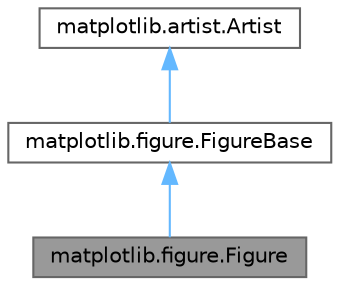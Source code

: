 digraph "matplotlib.figure.Figure"
{
 // LATEX_PDF_SIZE
  bgcolor="transparent";
  edge [fontname=Helvetica,fontsize=10,labelfontname=Helvetica,labelfontsize=10];
  node [fontname=Helvetica,fontsize=10,shape=box,height=0.2,width=0.4];
  Node1 [id="Node000001",label="matplotlib.figure.Figure",height=0.2,width=0.4,color="gray40", fillcolor="grey60", style="filled", fontcolor="black",tooltip=" "];
  Node2 -> Node1 [id="edge1_Node000001_Node000002",dir="back",color="steelblue1",style="solid",tooltip=" "];
  Node2 [id="Node000002",label="matplotlib.figure.FigureBase",height=0.2,width=0.4,color="gray40", fillcolor="white", style="filled",URL="$db/d8c/classmatplotlib_1_1figure_1_1FigureBase.html",tooltip=" "];
  Node3 -> Node2 [id="edge2_Node000002_Node000003",dir="back",color="steelblue1",style="solid",tooltip=" "];
  Node3 [id="Node000003",label="matplotlib.artist.Artist",height=0.2,width=0.4,color="gray40", fillcolor="white", style="filled",URL="$d1/df1/classmatplotlib_1_1artist_1_1Artist.html",tooltip=" "];
}
